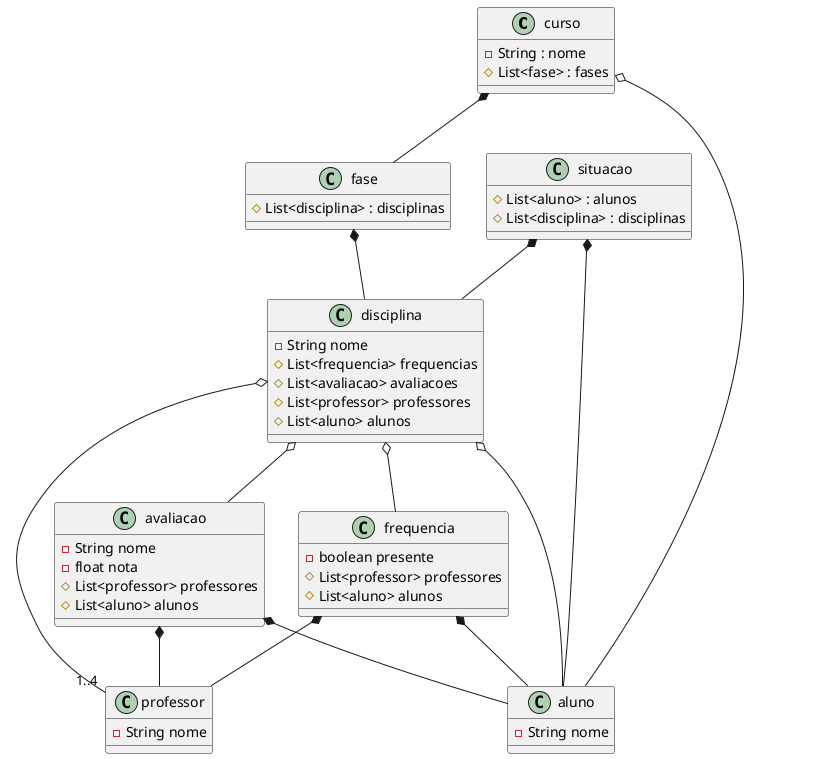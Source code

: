 @startuml

class curso {
  - String : nome
  # List<fase> : fases
}
curso o-- aluno
curso *-- fase

class fase {
  # List<disciplina> : disciplinas
}
fase *-- disciplina

class situacao {
  # List<aluno> : alunos
  # List<disciplina> : disciplinas
}
situacao *-- aluno
situacao *-- disciplina

class frequencia {
  - boolean presente
  # List<professor> professores
  # List<aluno> alunos
}
frequencia *-- professor
frequencia *-- aluno

class avaliacao {
  - String nome
  - float nota
  # List<professor> professores
  # List<aluno> alunos
}
avaliacao *-- professor
avaliacao *-- aluno

class disciplina {
  - String nome
  # List<frequencia> frequencias
  # List<avaliacao> avaliacoes
  # List<professor> professores
  # List<aluno> alunos
}
disciplina o-- frequencia
disciplina o-- avaliacao
disciplina o-- "1..4" professor
disciplina o-- aluno

class aluno {
  - String nome
}
class professor {
  - String nome
}

@enduml